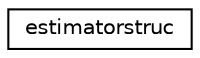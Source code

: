 digraph "Graphical Class Hierarchy"
{
 // INTERACTIVE_SVG=YES
  edge [fontname="Helvetica",fontsize="10",labelfontname="Helvetica",labelfontsize="10"];
  node [fontname="Helvetica",fontsize="10",shape=record];
  rankdir="LR";
  Node0 [label="estimatorstruc",height=0.2,width=0.4,color="black", fillcolor="white", style="filled",URL="$structestimatorstruc.html",tooltip="Estimator structure. "];
}
